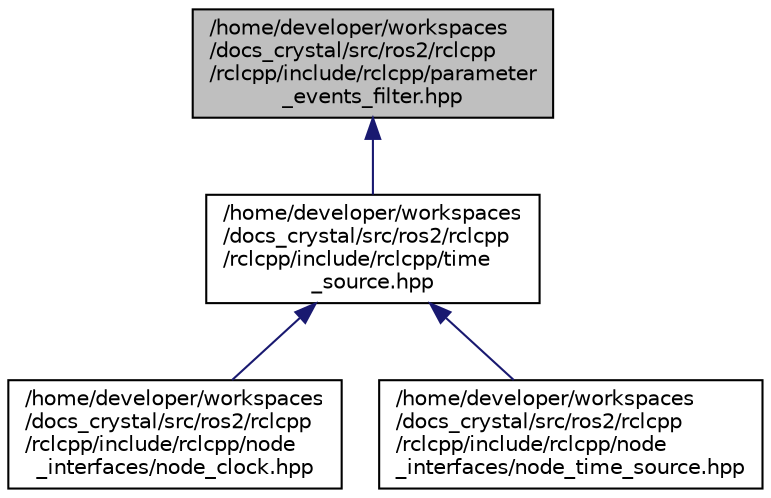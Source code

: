 digraph "/home/developer/workspaces/docs_crystal/src/ros2/rclcpp/rclcpp/include/rclcpp/parameter_events_filter.hpp"
{
  edge [fontname="Helvetica",fontsize="10",labelfontname="Helvetica",labelfontsize="10"];
  node [fontname="Helvetica",fontsize="10",shape=record];
  Node34 [label="/home/developer/workspaces\l/docs_crystal/src/ros2/rclcpp\l/rclcpp/include/rclcpp/parameter\l_events_filter.hpp",height=0.2,width=0.4,color="black", fillcolor="grey75", style="filled", fontcolor="black"];
  Node34 -> Node35 [dir="back",color="midnightblue",fontsize="10",style="solid",fontname="Helvetica"];
  Node35 [label="/home/developer/workspaces\l/docs_crystal/src/ros2/rclcpp\l/rclcpp/include/rclcpp/time\l_source.hpp",height=0.2,width=0.4,color="black", fillcolor="white", style="filled",URL="$time__source_8hpp.html"];
  Node35 -> Node36 [dir="back",color="midnightblue",fontsize="10",style="solid",fontname="Helvetica"];
  Node36 [label="/home/developer/workspaces\l/docs_crystal/src/ros2/rclcpp\l/rclcpp/include/rclcpp/node\l_interfaces/node_clock.hpp",height=0.2,width=0.4,color="black", fillcolor="white", style="filled",URL="$node__clock_8hpp.html"];
  Node35 -> Node37 [dir="back",color="midnightblue",fontsize="10",style="solid",fontname="Helvetica"];
  Node37 [label="/home/developer/workspaces\l/docs_crystal/src/ros2/rclcpp\l/rclcpp/include/rclcpp/node\l_interfaces/node_time_source.hpp",height=0.2,width=0.4,color="black", fillcolor="white", style="filled",URL="$node__time__source_8hpp.html"];
}
